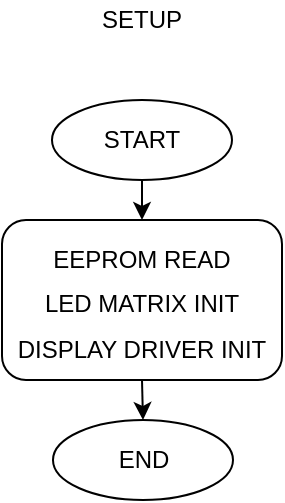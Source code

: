 <mxfile pages="1" version="11.2.3" type="device"><diagram id="lWQET_M_IyxEY7ybV0kB" name="Page-1"><mxGraphModel dx="1426" dy="747" grid="1" gridSize="10" guides="1" tooltips="1" connect="1" arrows="1" fold="1" page="1" pageScale="1" pageWidth="827" pageHeight="1169" math="0" shadow="0"><root><mxCell id="0"/><mxCell id="1" parent="0"/><mxCell id="x0YWRykitStJ4eqfi4CS-1" value="SETUP" style="text;html=1;strokeColor=none;fillColor=none;align=center;verticalAlign=middle;whiteSpace=wrap;rounded=0;" vertex="1" parent="1"><mxGeometry x="80" y="30" width="40" height="20" as="geometry"/></mxCell><mxCell id="x0YWRykitStJ4eqfi4CS-2" value="START" style="ellipse;whiteSpace=wrap;html=1;" vertex="1" parent="1"><mxGeometry x="55" y="80" width="90" height="40" as="geometry"/></mxCell><mxCell id="x0YWRykitStJ4eqfi4CS-3" value="" style="rounded=1;whiteSpace=wrap;html=1;" vertex="1" parent="1"><mxGeometry x="30" y="140" width="140" height="80" as="geometry"/></mxCell><mxCell id="x0YWRykitStJ4eqfi4CS-4" value="EEPROM READ" style="text;html=1;strokeColor=none;fillColor=none;align=center;verticalAlign=middle;whiteSpace=wrap;rounded=0;" vertex="1" parent="1"><mxGeometry x="50" y="150" width="100" height="20" as="geometry"/></mxCell><mxCell id="x0YWRykitStJ4eqfi4CS-5" value="LED MATRIX INIT" style="text;html=1;strokeColor=none;fillColor=none;align=center;verticalAlign=middle;whiteSpace=wrap;rounded=0;" vertex="1" parent="1"><mxGeometry x="50" y="172" width="100" height="20" as="geometry"/></mxCell><mxCell id="x0YWRykitStJ4eqfi4CS-6" value="DISPLAY DRIVER INIT" style="text;html=1;strokeColor=none;fillColor=none;align=center;verticalAlign=middle;whiteSpace=wrap;rounded=0;" vertex="1" parent="1"><mxGeometry x="30" y="195" width="140" height="20" as="geometry"/></mxCell><mxCell id="x0YWRykitStJ4eqfi4CS-7" value="" style="endArrow=classic;html=1;exitX=0.5;exitY=1;exitDx=0;exitDy=0;" edge="1" parent="1" source="x0YWRykitStJ4eqfi4CS-2"><mxGeometry width="50" height="50" relative="1" as="geometry"><mxPoint x="30" y="330" as="sourcePoint"/><mxPoint x="100" y="140" as="targetPoint"/></mxGeometry></mxCell><mxCell id="x0YWRykitStJ4eqfi4CS-8" value="END" style="ellipse;whiteSpace=wrap;html=1;" vertex="1" parent="1"><mxGeometry x="55.5" y="240" width="90" height="40" as="geometry"/></mxCell><mxCell id="x0YWRykitStJ4eqfi4CS-9" value="" style="endArrow=classic;html=1;exitX=0.5;exitY=1;exitDx=0;exitDy=0;entryX=0.5;entryY=0;entryDx=0;entryDy=0;" edge="1" parent="1" source="x0YWRykitStJ4eqfi4CS-3" target="x0YWRykitStJ4eqfi4CS-8"><mxGeometry width="50" height="50" relative="1" as="geometry"><mxPoint x="30" y="380" as="sourcePoint"/><mxPoint x="80" y="330" as="targetPoint"/></mxGeometry></mxCell></root></mxGraphModel></diagram></mxfile>